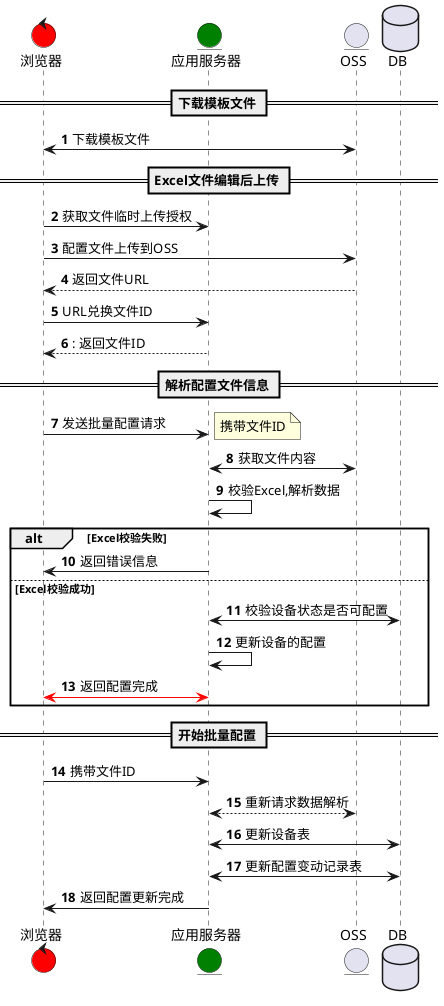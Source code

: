 @startuml
autonumber

control 浏览器 AS  B #red
entity 应用服务器 AS  S #green
entity OSS
database DB

== 下载模板文件 ==

B<->OSS: 下载模板文件



== Excel文件编辑后上传 ==


B->S: 获取文件临时上传授权
B->OSS: 配置文件上传到OSS
return 返回文件URL



B->S: URL兑换文件ID
return: 返回文件ID


== 解析配置文件信息 ==
B->S: 发送批量配置请求
note right:  携带文件ID

S<->OSS: 获取文件内容

S->S: 校验Excel,解析数据

alt Excel校验失败
    S->B: 返回错误信息

else Excel校验成功
     S<->DB: 校验设备状态是否可配置
     S->S: 更新设备的配置
     S<-[#red]>B: 返回配置完成
end


== 开始批量配置 ==
B->S: 携带文件ID
S <-->OSS: 重新请求数据解析
S <-> DB: 更新设备表
S<-> DB: 更新配置变动记录表

S->B: 返回配置更新完成



@enduml